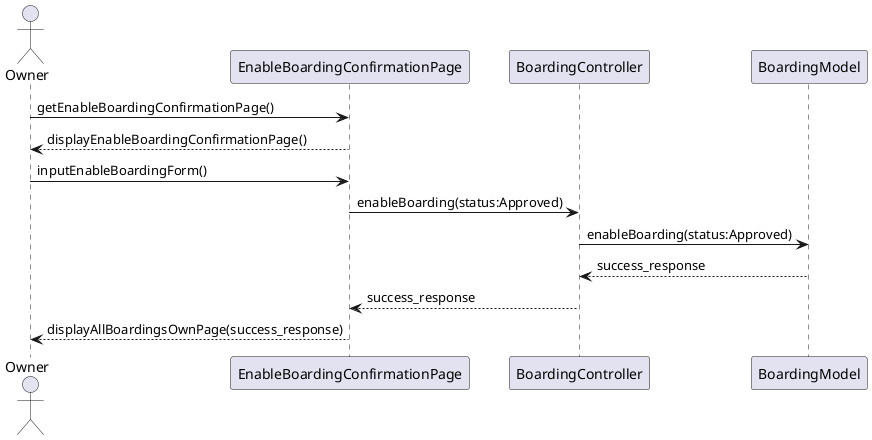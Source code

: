@startuml
actor Owner as act
participant EnableBoardingConfirmationPage as view
participant BoardingController as ctrl
participant BoardingModel as model

act -> view : getEnableBoardingConfirmationPage()
act <-- view : displayEnableBoardingConfirmationPage()

    act->view : inputEnableBoardingForm()
    view->ctrl: enableBoarding(status:Approved)
    ctrl->model: enableBoarding(status:Approved)
    model --> ctrl: success_response
    ctrl --> view: success_response
    view-->act: displayAllBoardingsOwnPage(success_response)

@enduml
